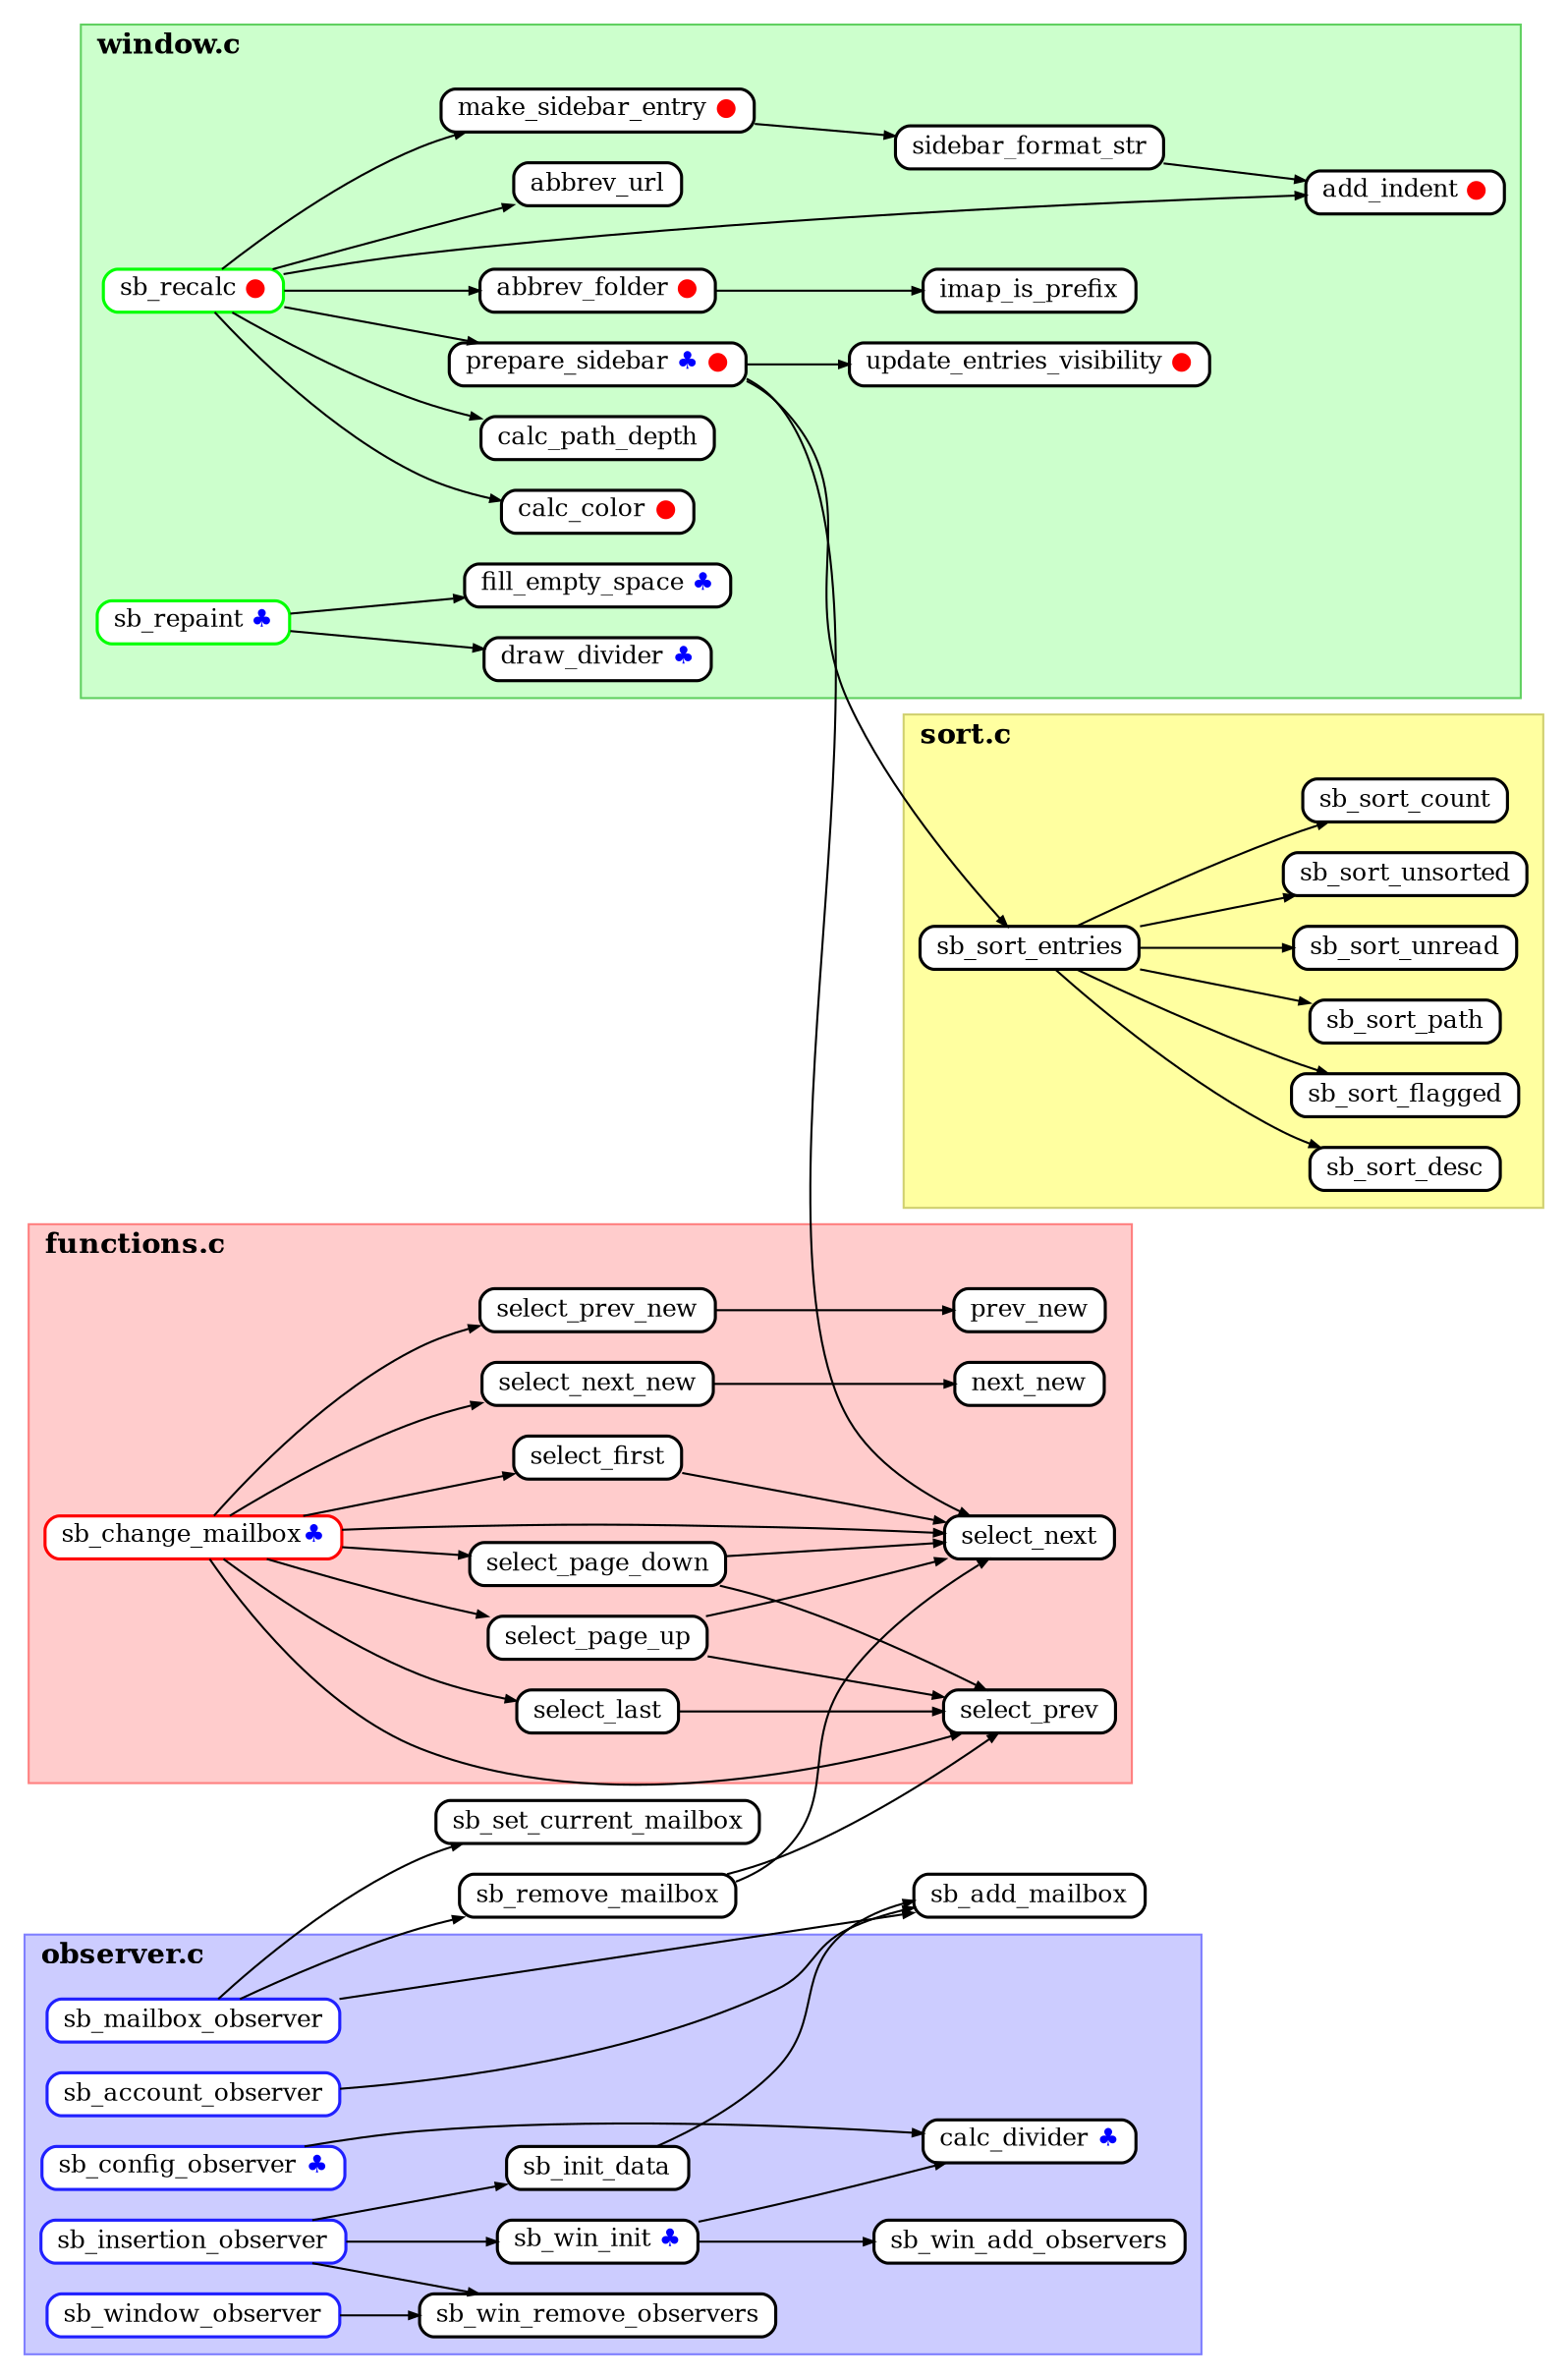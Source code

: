 digraph sidebar
{
	// Sidebar 2020-08-29
	// Blue club - Sidebar config that is global
	// Red circle - Sidebar config that will be Account-specific (soon)

	graph [
		rankdir="LR"
		nodesep="0.2"
		ranksep="0.5"
		compound="true"
	]

	node [
		shape="Mrecord"
		fontsize="12"
		fillcolor="#ffffff"
		style="filled"
		height="0.2"
		penwidth="1.5"
		color="black"
	]

	edge [
		penwidth="1.0"
		arrowsize="0.5"
	]

	// Public functions
	node [ color="#ff0000" ]
	sb_change_mailbox

	// Window API
	node [ color="#00ff00" ]
	sb_recalc
	sb_repaint

	// Observer API
	node [ color="#2020ff" ]
	sb_account_observer
	sb_config_observer
	sb_insertion_observer
	sb_mailbox_observer
	sb_window_observer

	node [ color="#000000" ]

	subgraph cluster_functions
	{
		fontcolor="black"
		color="#ff8080"
		fillcolor="#ffcccc"
		style="filled"
		label=<<b>functions.c</b>>
		labeljust="left"

		next_new                  [ label=<next_new > ]
		prev_new                  [ label=<prev_new > ]
		select_last               [ label=<select_last > ]
		select_next               [ label=<select_next > ]
		select_prev               [ label=<select_prev > ]
		select_first              [ label=<select_first > ]
		select_page_up            [ label=<select_page_up > ]
		select_next_new           [ label=<select_next_new > ]
		select_prev_new           [ label=<select_prev_new > ]
		select_page_down          [ label=<select_page_down > ]
		sb_change_mailbox         [ label=<sb_change_mailbox<font color="blue">♣</font> > ]

		sb_change_mailbox     -> select_first
		sb_change_mailbox     -> select_last
		sb_change_mailbox     -> select_next
		sb_change_mailbox     -> select_next_new
		sb_change_mailbox     -> select_page_down
		sb_change_mailbox     -> select_page_up
		sb_change_mailbox     -> select_prev
		sb_change_mailbox     -> select_prev_new
		select_first          -> select_next
		select_last           -> select_prev
		select_next_new       -> next_new
		select_page_down      -> select_next
		select_page_down      -> select_prev
		select_page_up        -> select_next
		select_page_up        -> select_prev
		select_prev_new       -> prev_new
	}

	subgraph cluster_sort
	{
		fontcolor="black"
		color="#d0d070"
		fillcolor="#ffffa0"
		style="filled"
		label=<<b>sort.c</b>>
		labeljust="left"

		sb_sort_count    [ label=<sb_sort_count > ]
		sb_sort_desc     [ label=<sb_sort_desc > ]
		sb_sort_entries  [ label=<sb_sort_entries > ]
		sb_sort_flagged  [ label=<sb_sort_flagged > ]
		sb_sort_path     [ label=<sb_sort_path > ]
		sb_sort_unread   [ label=<sb_sort_unread > ]
		sb_sort_unsorted [ label=<sb_sort_unsorted > ]

		sb_sort_entries -> sb_sort_count
		sb_sort_entries -> sb_sort_desc
		sb_sort_entries -> sb_sort_flagged
		sb_sort_entries -> sb_sort_path
		sb_sort_entries -> sb_sort_unread
		sb_sort_entries -> sb_sort_unsorted
	}

	subgraph cluster_window
	{
		fontcolor="black"
		color="#60d060"
		fillcolor="#ccffcc"
		style="filled"
		label=<<b>window.c</b>>
		labeljust="left"

		abbrev_folder             [ label=<abbrev_folder <font color="red">●</font> > ]
		abbrev_url                [ label=<abbrev_url > ]
		add_indent                [ label=<add_indent <font color="red">●</font> > ]
		calc_color                [ label=<calc_color <font color="red">●</font> > ]
		calc_path_depth           [ label=<calc_path_depth > ]
		draw_divider              [ label=<draw_divider <font color="blue">♣</font> > ]
		fill_empty_space          [ label=<fill_empty_space <font color="blue">♣</font> > ]
		imap_is_prefix            [ label=<imap_is_prefix > ]
		make_sidebar_entry        [ label=<make_sidebar_entry <font color="red">●</font> > ]
		prepare_sidebar           [ label=<prepare_sidebar <font color="blue">♣</font> <font color="red">●</font> > ]
		sb_recalc                 [ label=<sb_recalc <font color="red">●</font> > ]
		sb_repaint                [ label=<sb_repaint <font color="blue">♣</font> > ]
		sidebar_format_str        [ label=<sidebar_format_str > ]
		update_entries_visibility [ label=<update_entries_visibility <font color="red">●</font> > ]

		abbrev_folder         -> imap_is_prefix
		make_sidebar_entry    -> sidebar_format_str
		prepare_sidebar       -> select_next
		prepare_sidebar       -> update_entries_visibility
		sb_recalc             -> abbrev_folder
		sb_recalc             -> abbrev_url
		sb_recalc             -> add_indent
		sb_recalc             -> calc_color
		sb_recalc             -> calc_path_depth
		sb_recalc             -> make_sidebar_entry
		sb_recalc             -> prepare_sidebar
		sb_repaint            -> draw_divider
		sb_repaint            -> fill_empty_space
		sidebar_format_str    -> add_indent
	}

	subgraph cluster_observer
	{
		fontcolor="black"
		color="#8080ff"
		fillcolor="#ccccff"
		style="filled"
		label=<<b>observer.c</b>>
		labeljust="left"

		calc_divider              [ label=<calc_divider <font color="blue">♣</font> > ]
		sb_account_observer       [ label=<sb_account_observer > ]
		sb_config_observer        [ label=<sb_config_observer <font color="blue">♣</font> > ]
		sb_init_data              [ label=<sb_init_data > ]
		sb_insertion_observer     [ label=<sb_insertion_observer > ]
		sb_mailbox_observer       [ label=<sb_mailbox_observer > ]
		sb_window_observer        [ label=<sb_window_observer > ]
		sb_win_add_observers      [ label=<sb_win_add_observers > ]
		sb_win_init               [ label=<sb_win_init <font color="blue">♣</font> > ]
		sb_win_remove_observers   [ label=<sb_win_remove_observers > ]

		sb_config_observer      -> calc_divider
		sb_insertion_observer   -> sb_init_data
		sb_insertion_observer   -> sb_win_init
		sb_insertion_observer   -> sb_win_remove_observers
		sb_window_observer      -> sb_win_remove_observers
		sb_win_init             -> calc_divider
		sb_win_init             -> sb_win_add_observers

		{ rank=same sb_account_observer sb_config_observer sb_insertion_observer sb_window_observer }
	}


	prepare_sidebar     -> sb_sort_entries
	sb_account_observer -> sb_add_mailbox
	sb_init_data        -> sb_add_mailbox
	sb_mailbox_observer -> sb_add_mailbox
	sb_mailbox_observer -> sb_remove_mailbox
	sb_mailbox_observer -> sb_set_current_mailbox
	sb_remove_mailbox   -> select_next
	sb_remove_mailbox   -> select_prev

}
